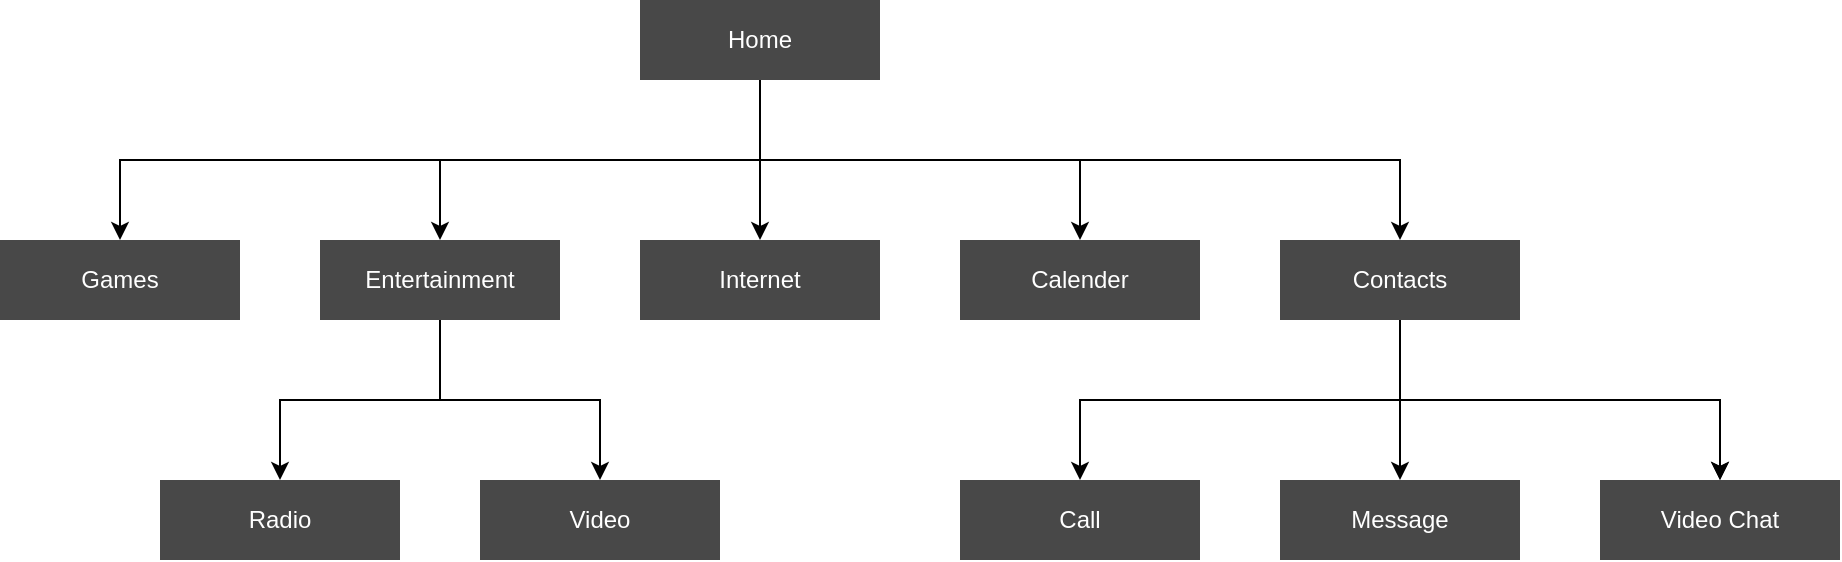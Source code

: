 <mxfile version="12.0.0" type="github" pages="1"><diagram id="MtQNniJjNekgkwMMlHwr" name="Page-1"><mxGraphModel dx="1346" dy="502" grid="1" gridSize="10" guides="1" tooltips="1" connect="1" arrows="1" fold="1" page="0" pageScale="1" pageWidth="2339" pageHeight="3300" math="0" shadow="0"><root><mxCell id="0"/><mxCell id="1" parent="0"/><mxCell id="MhtKeuUfpLO3kN5cNJT1-3" value="" style="edgeStyle=orthogonalEdgeStyle;rounded=0;orthogonalLoop=1;jettySize=auto;html=1;fontColor=#FFFFFF;" edge="1" parent="1" source="MhtKeuUfpLO3kN5cNJT1-1" target="MhtKeuUfpLO3kN5cNJT1-2"><mxGeometry relative="1" as="geometry"><Array as="points"><mxPoint x="60" y="160"/><mxPoint x="-100" y="160"/></Array></mxGeometry></mxCell><mxCell id="MhtKeuUfpLO3kN5cNJT1-7" value="" style="edgeStyle=orthogonalEdgeStyle;rounded=0;orthogonalLoop=1;jettySize=auto;html=1;fontColor=#FFFFFF;" edge="1" parent="1" source="MhtKeuUfpLO3kN5cNJT1-1" target="MhtKeuUfpLO3kN5cNJT1-6"><mxGeometry relative="1" as="geometry"><Array as="points"><mxPoint x="60" y="140"/><mxPoint x="60" y="140"/></Array></mxGeometry></mxCell><mxCell id="MhtKeuUfpLO3kN5cNJT1-9" value="" style="edgeStyle=orthogonalEdgeStyle;rounded=0;orthogonalLoop=1;jettySize=auto;html=1;fontColor=#FFFFFF;" edge="1" parent="1" source="MhtKeuUfpLO3kN5cNJT1-1" target="MhtKeuUfpLO3kN5cNJT1-8"><mxGeometry relative="1" as="geometry"><Array as="points"><mxPoint x="60" y="160"/><mxPoint x="220" y="160"/></Array></mxGeometry></mxCell><mxCell id="MhtKeuUfpLO3kN5cNJT1-11" value="" style="edgeStyle=orthogonalEdgeStyle;rounded=0;orthogonalLoop=1;jettySize=auto;html=1;fontColor=#FFFFFF;" edge="1" parent="1" source="MhtKeuUfpLO3kN5cNJT1-1" target="MhtKeuUfpLO3kN5cNJT1-10"><mxGeometry relative="1" as="geometry"><Array as="points"><mxPoint x="60" y="160"/><mxPoint x="380" y="160"/></Array></mxGeometry></mxCell><mxCell id="MhtKeuUfpLO3kN5cNJT1-26" value="" style="edgeStyle=orthogonalEdgeStyle;rounded=0;orthogonalLoop=1;jettySize=auto;html=1;fontColor=#FFFFFF;" edge="1" parent="1" source="MhtKeuUfpLO3kN5cNJT1-1" target="MhtKeuUfpLO3kN5cNJT1-25"><mxGeometry relative="1" as="geometry"><Array as="points"><mxPoint x="60" y="160"/><mxPoint x="-260" y="160"/></Array></mxGeometry></mxCell><mxCell id="MhtKeuUfpLO3kN5cNJT1-1" value="Home" style="rounded=0;whiteSpace=wrap;html=1;strokeColor=none;fillColor=#484848;fontColor=#FFFFFF;" vertex="1" parent="1"><mxGeometry y="80" width="120" height="40" as="geometry"/></mxCell><mxCell id="MhtKeuUfpLO3kN5cNJT1-25" value="Games" style="rounded=0;whiteSpace=wrap;html=1;strokeColor=none;fillColor=#484848;fontColor=#FFFFFF;" vertex="1" parent="1"><mxGeometry x="-320" y="200" width="120" height="40" as="geometry"/></mxCell><mxCell id="MhtKeuUfpLO3kN5cNJT1-15" value="" style="edgeStyle=orthogonalEdgeStyle;rounded=0;orthogonalLoop=1;jettySize=auto;html=1;fontColor=#FFFFFF;" edge="1" parent="1" source="MhtKeuUfpLO3kN5cNJT1-10" target="MhtKeuUfpLO3kN5cNJT1-14"><mxGeometry relative="1" as="geometry"><Array as="points"><mxPoint x="380" y="280"/><mxPoint x="220" y="280"/></Array></mxGeometry></mxCell><mxCell id="MhtKeuUfpLO3kN5cNJT1-17" value="" style="edgeStyle=orthogonalEdgeStyle;rounded=0;orthogonalLoop=1;jettySize=auto;html=1;fontColor=#FFFFFF;" edge="1" parent="1" source="MhtKeuUfpLO3kN5cNJT1-10" target="MhtKeuUfpLO3kN5cNJT1-16"><mxGeometry relative="1" as="geometry"><Array as="points"><mxPoint x="380" y="280"/><mxPoint x="540" y="280"/></Array></mxGeometry></mxCell><mxCell id="MhtKeuUfpLO3kN5cNJT1-18" value="" style="edgeStyle=orthogonalEdgeStyle;rounded=0;orthogonalLoop=1;jettySize=auto;html=1;fontColor=#FFFFFF;" edge="1" parent="1" source="MhtKeuUfpLO3kN5cNJT1-10" target="MhtKeuUfpLO3kN5cNJT1-16"><mxGeometry relative="1" as="geometry"><Array as="points"><mxPoint x="380" y="280"/><mxPoint x="540" y="280"/></Array></mxGeometry></mxCell><mxCell id="MhtKeuUfpLO3kN5cNJT1-20" value="" style="edgeStyle=orthogonalEdgeStyle;rounded=0;orthogonalLoop=1;jettySize=auto;html=1;fontColor=#FFFFFF;" edge="1" parent="1" source="MhtKeuUfpLO3kN5cNJT1-10" target="MhtKeuUfpLO3kN5cNJT1-19"><mxGeometry relative="1" as="geometry"/></mxCell><mxCell id="MhtKeuUfpLO3kN5cNJT1-10" value="Contacts" style="rounded=0;whiteSpace=wrap;html=1;strokeColor=none;fillColor=#484848;fontColor=#FFFFFF;" vertex="1" parent="1"><mxGeometry x="320" y="200" width="120" height="40" as="geometry"/></mxCell><mxCell id="MhtKeuUfpLO3kN5cNJT1-19" value="Message" style="rounded=0;whiteSpace=wrap;html=1;strokeColor=none;fillColor=#484848;fontColor=#FFFFFF;" vertex="1" parent="1"><mxGeometry x="320" y="320" width="120" height="40" as="geometry"/></mxCell><mxCell id="MhtKeuUfpLO3kN5cNJT1-16" value="Video Chat" style="rounded=0;whiteSpace=wrap;html=1;strokeColor=none;fillColor=#484848;fontColor=#FFFFFF;" vertex="1" parent="1"><mxGeometry x="480" y="320" width="120" height="40" as="geometry"/></mxCell><mxCell id="MhtKeuUfpLO3kN5cNJT1-14" value="Call" style="rounded=0;whiteSpace=wrap;html=1;strokeColor=none;fillColor=#484848;fontColor=#FFFFFF;" vertex="1" parent="1"><mxGeometry x="160" y="320" width="120" height="40" as="geometry"/></mxCell><mxCell id="MhtKeuUfpLO3kN5cNJT1-8" value="Calender" style="rounded=0;whiteSpace=wrap;html=1;strokeColor=none;fillColor=#484848;fontColor=#FFFFFF;" vertex="1" parent="1"><mxGeometry x="160" y="200" width="120" height="40" as="geometry"/></mxCell><mxCell id="MhtKeuUfpLO3kN5cNJT1-6" value="Internet" style="rounded=0;whiteSpace=wrap;html=1;strokeColor=none;fillColor=#484848;fontColor=#FFFFFF;" vertex="1" parent="1"><mxGeometry y="200" width="120" height="40" as="geometry"/></mxCell><mxCell id="MhtKeuUfpLO3kN5cNJT1-24" value="" style="edgeStyle=orthogonalEdgeStyle;rounded=0;orthogonalLoop=1;jettySize=auto;html=1;fontColor=#FFFFFF;" edge="1" parent="1" source="MhtKeuUfpLO3kN5cNJT1-2" target="MhtKeuUfpLO3kN5cNJT1-23"><mxGeometry relative="1" as="geometry"><Array as="points"><mxPoint x="-100" y="280"/><mxPoint x="-180" y="280"/></Array></mxGeometry></mxCell><mxCell id="MhtKeuUfpLO3kN5cNJT1-30" value="" style="edgeStyle=orthogonalEdgeStyle;rounded=0;orthogonalLoop=1;jettySize=auto;html=1;fontColor=#FFFFFF;" edge="1" parent="1" source="MhtKeuUfpLO3kN5cNJT1-2" target="MhtKeuUfpLO3kN5cNJT1-29"><mxGeometry relative="1" as="geometry"/></mxCell><mxCell id="MhtKeuUfpLO3kN5cNJT1-2" value="Entertainment" style="rounded=0;whiteSpace=wrap;html=1;strokeColor=none;fillColor=#484848;fontColor=#FFFFFF;" vertex="1" parent="1"><mxGeometry x="-160" y="200" width="120" height="40" as="geometry"/></mxCell><mxCell id="MhtKeuUfpLO3kN5cNJT1-29" value="Video" style="rounded=0;whiteSpace=wrap;html=1;strokeColor=none;fillColor=#484848;fontColor=#FFFFFF;" vertex="1" parent="1"><mxGeometry x="-80" y="320" width="120" height="40" as="geometry"/></mxCell><mxCell id="MhtKeuUfpLO3kN5cNJT1-23" value="Radio" style="rounded=0;whiteSpace=wrap;html=1;strokeColor=none;fillColor=#484848;fontColor=#FFFFFF;" vertex="1" parent="1"><mxGeometry x="-240" y="320" width="120" height="40" as="geometry"/></mxCell></root></mxGraphModel></diagram></mxfile>
